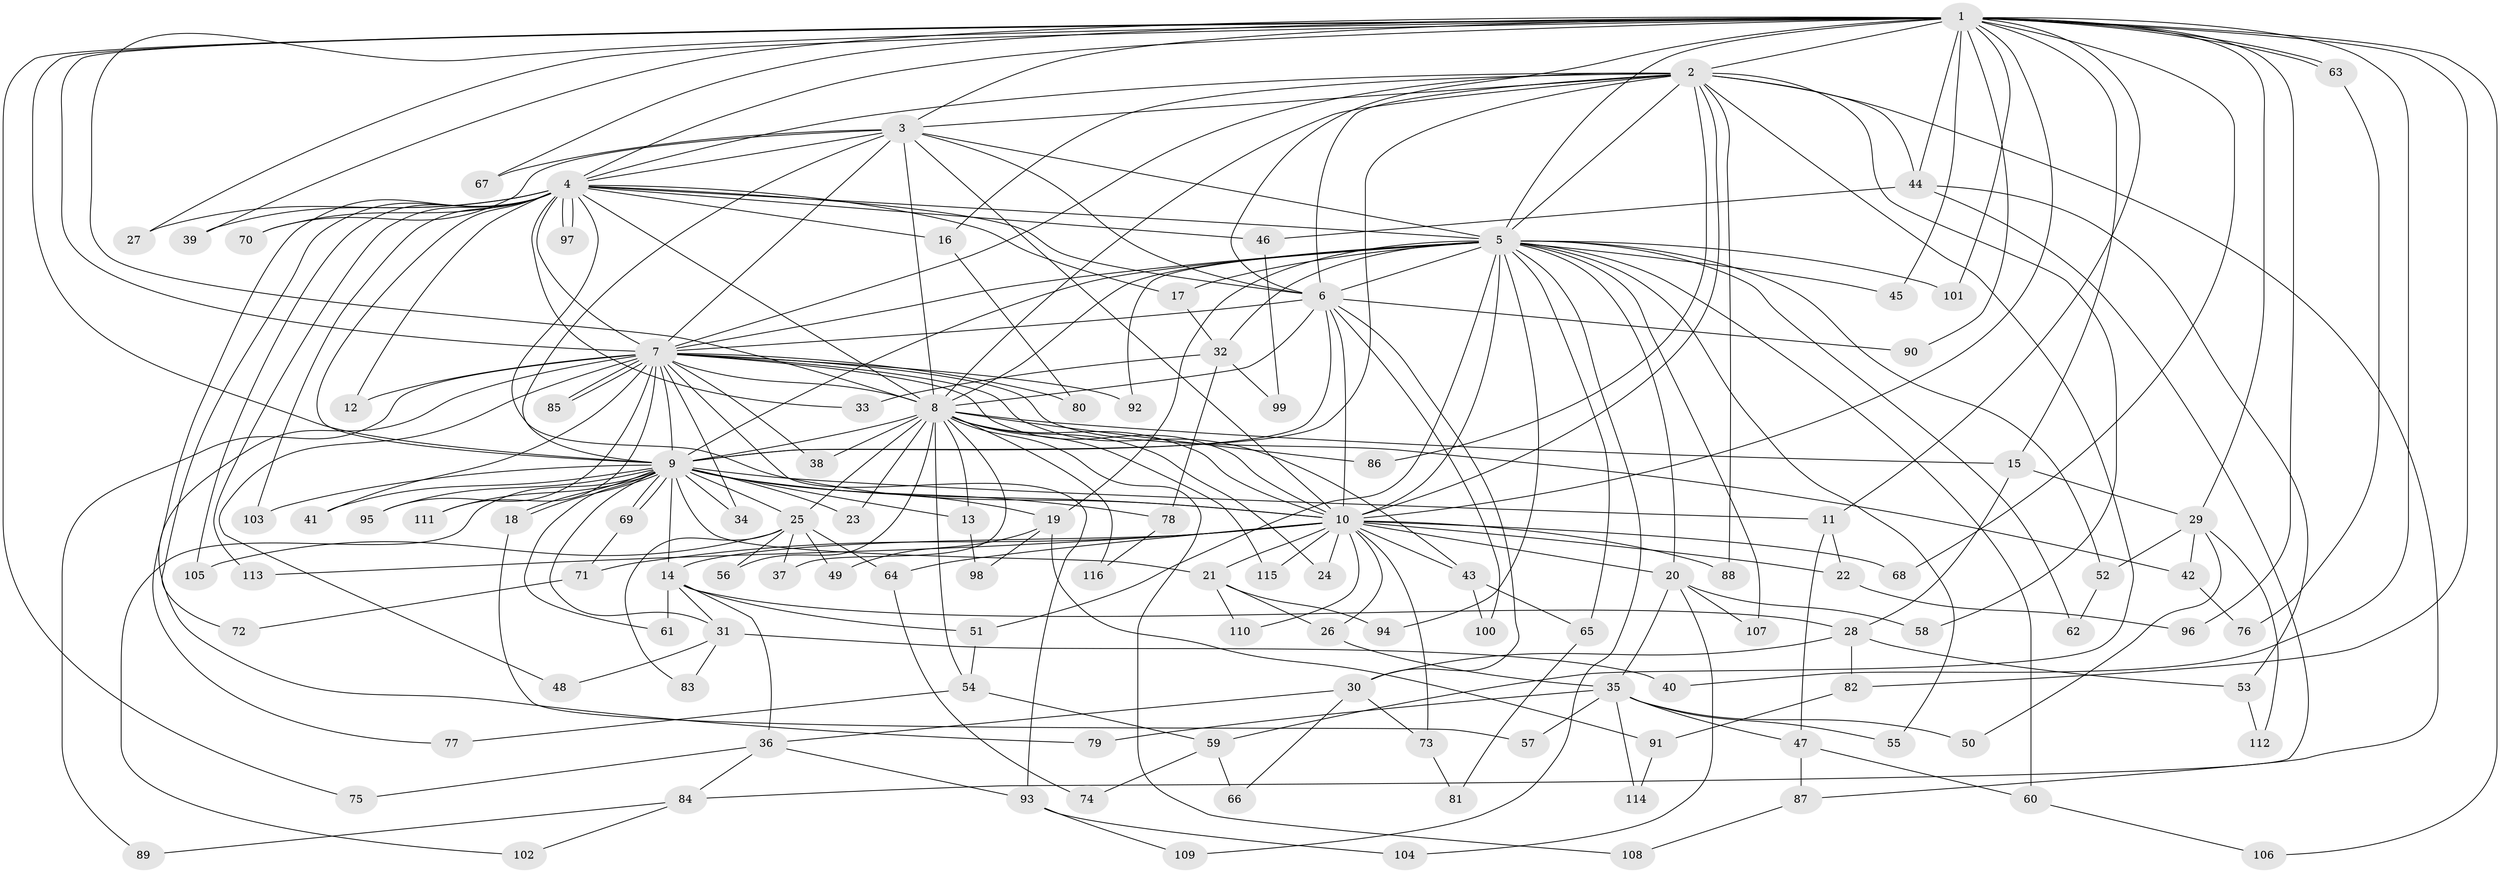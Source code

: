 // Generated by graph-tools (version 1.1) at 2025/01/03/09/25 03:01:15]
// undirected, 116 vertices, 257 edges
graph export_dot {
graph [start="1"]
  node [color=gray90,style=filled];
  1;
  2;
  3;
  4;
  5;
  6;
  7;
  8;
  9;
  10;
  11;
  12;
  13;
  14;
  15;
  16;
  17;
  18;
  19;
  20;
  21;
  22;
  23;
  24;
  25;
  26;
  27;
  28;
  29;
  30;
  31;
  32;
  33;
  34;
  35;
  36;
  37;
  38;
  39;
  40;
  41;
  42;
  43;
  44;
  45;
  46;
  47;
  48;
  49;
  50;
  51;
  52;
  53;
  54;
  55;
  56;
  57;
  58;
  59;
  60;
  61;
  62;
  63;
  64;
  65;
  66;
  67;
  68;
  69;
  70;
  71;
  72;
  73;
  74;
  75;
  76;
  77;
  78;
  79;
  80;
  81;
  82;
  83;
  84;
  85;
  86;
  87;
  88;
  89;
  90;
  91;
  92;
  93;
  94;
  95;
  96;
  97;
  98;
  99;
  100;
  101;
  102;
  103;
  104;
  105;
  106;
  107;
  108;
  109;
  110;
  111;
  112;
  113;
  114;
  115;
  116;
  1 -- 2;
  1 -- 3;
  1 -- 4;
  1 -- 5;
  1 -- 6;
  1 -- 7;
  1 -- 8;
  1 -- 9;
  1 -- 10;
  1 -- 11;
  1 -- 15;
  1 -- 27;
  1 -- 29;
  1 -- 39;
  1 -- 40;
  1 -- 44;
  1 -- 45;
  1 -- 63;
  1 -- 63;
  1 -- 67;
  1 -- 68;
  1 -- 75;
  1 -- 82;
  1 -- 90;
  1 -- 96;
  1 -- 101;
  1 -- 106;
  2 -- 3;
  2 -- 4;
  2 -- 5;
  2 -- 6;
  2 -- 7;
  2 -- 8;
  2 -- 9;
  2 -- 10;
  2 -- 16;
  2 -- 44;
  2 -- 58;
  2 -- 59;
  2 -- 86;
  2 -- 87;
  2 -- 88;
  3 -- 4;
  3 -- 5;
  3 -- 6;
  3 -- 7;
  3 -- 8;
  3 -- 9;
  3 -- 10;
  3 -- 67;
  3 -- 70;
  4 -- 5;
  4 -- 6;
  4 -- 7;
  4 -- 8;
  4 -- 9;
  4 -- 10;
  4 -- 12;
  4 -- 16;
  4 -- 17;
  4 -- 27;
  4 -- 33;
  4 -- 39;
  4 -- 46;
  4 -- 70;
  4 -- 72;
  4 -- 77;
  4 -- 97;
  4 -- 97;
  4 -- 103;
  4 -- 105;
  4 -- 113;
  5 -- 6;
  5 -- 7;
  5 -- 8;
  5 -- 9;
  5 -- 10;
  5 -- 17;
  5 -- 19;
  5 -- 20;
  5 -- 32;
  5 -- 45;
  5 -- 51;
  5 -- 52;
  5 -- 55;
  5 -- 60;
  5 -- 62;
  5 -- 65;
  5 -- 92;
  5 -- 94;
  5 -- 101;
  5 -- 107;
  5 -- 109;
  6 -- 7;
  6 -- 8;
  6 -- 9;
  6 -- 10;
  6 -- 30;
  6 -- 90;
  6 -- 100;
  7 -- 8;
  7 -- 9;
  7 -- 10;
  7 -- 12;
  7 -- 34;
  7 -- 38;
  7 -- 41;
  7 -- 42;
  7 -- 43;
  7 -- 48;
  7 -- 79;
  7 -- 80;
  7 -- 85;
  7 -- 85;
  7 -- 89;
  7 -- 92;
  7 -- 93;
  7 -- 95;
  7 -- 111;
  8 -- 9;
  8 -- 10;
  8 -- 13;
  8 -- 15;
  8 -- 23;
  8 -- 24;
  8 -- 25;
  8 -- 37;
  8 -- 38;
  8 -- 54;
  8 -- 56;
  8 -- 86;
  8 -- 108;
  8 -- 115;
  8 -- 116;
  9 -- 10;
  9 -- 11;
  9 -- 13;
  9 -- 14;
  9 -- 18;
  9 -- 18;
  9 -- 19;
  9 -- 21;
  9 -- 23;
  9 -- 25;
  9 -- 31;
  9 -- 34;
  9 -- 41;
  9 -- 61;
  9 -- 69;
  9 -- 69;
  9 -- 78;
  9 -- 95;
  9 -- 102;
  9 -- 103;
  9 -- 111;
  10 -- 14;
  10 -- 20;
  10 -- 21;
  10 -- 22;
  10 -- 24;
  10 -- 26;
  10 -- 43;
  10 -- 64;
  10 -- 68;
  10 -- 71;
  10 -- 73;
  10 -- 88;
  10 -- 110;
  10 -- 113;
  10 -- 115;
  11 -- 22;
  11 -- 47;
  13 -- 98;
  14 -- 28;
  14 -- 31;
  14 -- 36;
  14 -- 51;
  14 -- 61;
  15 -- 28;
  15 -- 29;
  16 -- 80;
  17 -- 32;
  18 -- 57;
  19 -- 49;
  19 -- 91;
  19 -- 98;
  20 -- 35;
  20 -- 58;
  20 -- 104;
  20 -- 107;
  21 -- 26;
  21 -- 94;
  21 -- 110;
  22 -- 96;
  25 -- 37;
  25 -- 49;
  25 -- 56;
  25 -- 64;
  25 -- 83;
  25 -- 105;
  26 -- 35;
  28 -- 30;
  28 -- 53;
  28 -- 82;
  29 -- 42;
  29 -- 50;
  29 -- 52;
  29 -- 112;
  30 -- 36;
  30 -- 66;
  30 -- 73;
  31 -- 40;
  31 -- 48;
  31 -- 83;
  32 -- 33;
  32 -- 78;
  32 -- 99;
  35 -- 47;
  35 -- 50;
  35 -- 55;
  35 -- 57;
  35 -- 79;
  35 -- 114;
  36 -- 75;
  36 -- 84;
  36 -- 93;
  42 -- 76;
  43 -- 65;
  43 -- 100;
  44 -- 46;
  44 -- 53;
  44 -- 84;
  46 -- 99;
  47 -- 60;
  47 -- 87;
  51 -- 54;
  52 -- 62;
  53 -- 112;
  54 -- 59;
  54 -- 77;
  59 -- 66;
  59 -- 74;
  60 -- 106;
  63 -- 76;
  64 -- 74;
  65 -- 81;
  69 -- 71;
  71 -- 72;
  73 -- 81;
  78 -- 116;
  82 -- 91;
  84 -- 89;
  84 -- 102;
  87 -- 108;
  91 -- 114;
  93 -- 104;
  93 -- 109;
}
